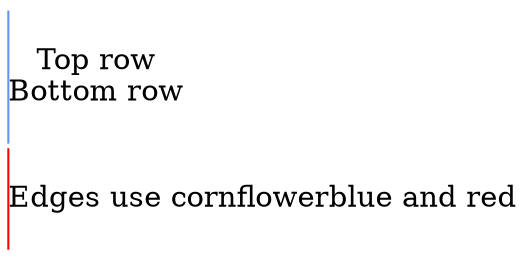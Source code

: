 graph Perl
{
graph [ rankdir="TB" ]
node [ shape="oval" ]
edge [ color="grey" ]
"13" [ color="invis" label="" shape="point" width="0" ]
"27" [ color="invis" label="" shape="point" width="0" ]
"20" [ color="invis" label="" shape="point" width="0" ]
"13" -- "27" [ color="cornflowerblue" label="Top row\nBottom row" ]
"27" -- "20" [ color="red" label="Edges use cornflowerblue and red" ]
}
